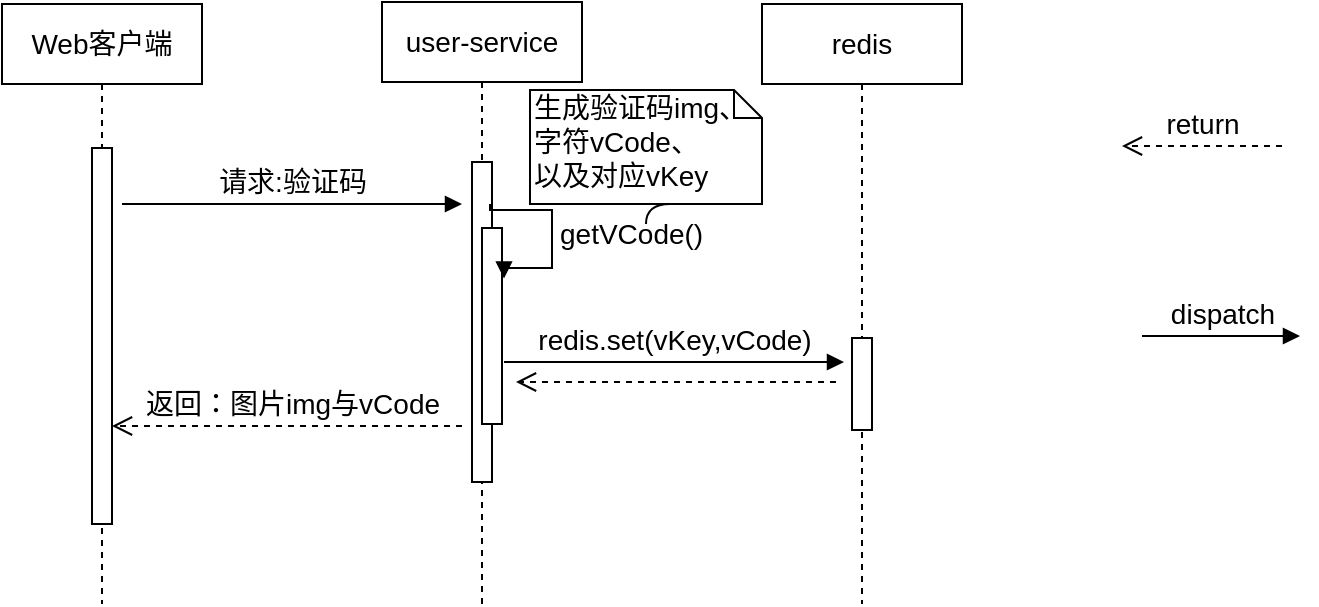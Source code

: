 <mxfile pages="4" version="11.2.1" type="github"><diagram id="elEFtqxzBWULNZOTuK2E" name="sequence-vcode"><mxGraphModel dx="1035" dy="596" grid="1" gridSize="10" guides="1" tooltips="1" connect="1" arrows="1" fold="1" page="1" pageScale="1" pageWidth="827" pageHeight="1169" math="0" shadow="0"><root><mxCell id="0"/><mxCell id="1" parent="0"/><mxCell id="yp24dcSz4H7kwmTNJFfL-2" value="user-service" style="shape=umlLifeline;perimeter=lifelinePerimeter;whiteSpace=wrap;html=1;container=1;collapsible=0;recursiveResize=0;outlineConnect=0;fontSize=14;" parent="1" vertex="1"><mxGeometry x="280" y="179" width="100" height="301" as="geometry"/></mxCell><mxCell id="yp24dcSz4H7kwmTNJFfL-5" value="" style="html=1;points=[];perimeter=orthogonalPerimeter;fontSize=14;" parent="yp24dcSz4H7kwmTNJFfL-2" vertex="1"><mxGeometry x="45" y="80" width="10" height="160" as="geometry"/></mxCell><mxCell id="yp24dcSz4H7kwmTNJFfL-4" value="redis" style="shape=umlLifeline;perimeter=lifelinePerimeter;whiteSpace=wrap;html=1;container=1;collapsible=0;recursiveResize=0;outlineConnect=0;fontSize=14;" parent="1" vertex="1"><mxGeometry x="470" y="180" width="100" height="300" as="geometry"/></mxCell><mxCell id="ubcdCo5go0dOhzixPrAK-6" value="" style="html=1;points=[];perimeter=orthogonalPerimeter;fontSize=14;" vertex="1" parent="yp24dcSz4H7kwmTNJFfL-4"><mxGeometry x="45" y="167" width="10" height="46" as="geometry"/></mxCell><mxCell id="yp24dcSz4H7kwmTNJFfL-6" value="请求:验证码" style="html=1;verticalAlign=bottom;endArrow=block;fontSize=14;" parent="1" edge="1"><mxGeometry width="80" relative="1" as="geometry"><mxPoint x="150" y="280" as="sourcePoint"/><mxPoint x="320" y="280" as="targetPoint"/></mxGeometry></mxCell><mxCell id="yp24dcSz4H7kwmTNJFfL-7" value="dispatch" style="html=1;verticalAlign=bottom;endArrow=block;fontSize=14;" parent="1" edge="1"><mxGeometry width="80" relative="1" as="geometry"><mxPoint x="660" y="346" as="sourcePoint"/><mxPoint x="739" y="346" as="targetPoint"/></mxGeometry></mxCell><mxCell id="yp24dcSz4H7kwmTNJFfL-8" value="return" style="html=1;verticalAlign=bottom;endArrow=open;dashed=1;endSize=8;fontSize=14;" parent="1" edge="1"><mxGeometry relative="1" as="geometry"><mxPoint x="730" y="251" as="sourcePoint"/><mxPoint x="650" y="251" as="targetPoint"/></mxGeometry></mxCell><mxCell id="yp24dcSz4H7kwmTNJFfL-12" value="" style="html=1;points=[];perimeter=orthogonalPerimeter;fontSize=14;" parent="1" vertex="1"><mxGeometry x="330" y="292" width="10" height="98" as="geometry"/></mxCell><mxCell id="yp24dcSz4H7kwmTNJFfL-13" value="getVCode()" style="edgeStyle=orthogonalEdgeStyle;html=1;align=left;spacingLeft=2;endArrow=block;rounded=0;fontSize=14;entryX=1.1;entryY=0.258;entryDx=0;entryDy=0;entryPerimeter=0;" parent="1" target="yp24dcSz4H7kwmTNJFfL-12" edge="1"><mxGeometry relative="1" as="geometry"><mxPoint x="334" y="280" as="sourcePoint"/><Array as="points"><mxPoint x="365" y="283"/><mxPoint x="365" y="312"/></Array><mxPoint x="360" y="322" as="targetPoint"/></mxGeometry></mxCell><mxCell id="yp24dcSz4H7kwmTNJFfL-16" style="edgeStyle=orthogonalEdgeStyle;rounded=0;orthogonalLoop=1;jettySize=auto;html=1;exitX=0.5;exitY=1;exitDx=0;exitDy=0;exitPerimeter=0;fontSize=14;curved=1;endArrow=none;endFill=0;" parent="1" edge="1"><mxGeometry relative="1" as="geometry"><mxPoint x="412" y="290" as="targetPoint"/><mxPoint x="424" y="280" as="sourcePoint"/></mxGeometry></mxCell><mxCell id="yp24dcSz4H7kwmTNJFfL-15" value="&lt;span style=&quot;white-space: nowrap; font-size: 14px;&quot;&gt;生成验证码img、&lt;/span&gt;&lt;br style=&quot;white-space: nowrap; font-size: 14px;&quot;&gt;&lt;span style=&quot;white-space: nowrap; font-size: 14px;&quot;&gt;字符vCode、&lt;/span&gt;&lt;br style=&quot;white-space: nowrap; font-size: 14px;&quot;&gt;&lt;span style=&quot;white-space: nowrap; font-size: 14px;&quot;&gt;以及对应vKey&lt;/span&gt;" style="shape=note;whiteSpace=wrap;html=1;size=14;verticalAlign=top;align=left;spacingTop=-6;fontSize=14;" parent="1" vertex="1"><mxGeometry x="354" y="223" width="116" height="57" as="geometry"/></mxCell><mxCell id="yp24dcSz4H7kwmTNJFfL-19" value="redis.set(vKey,vCode)" style="html=1;verticalAlign=bottom;endArrow=block;fontSize=14;" parent="1" edge="1"><mxGeometry width="80" relative="1" as="geometry"><mxPoint x="341" y="359" as="sourcePoint"/><mxPoint x="511" y="359" as="targetPoint"/></mxGeometry></mxCell><mxCell id="yp24dcSz4H7kwmTNJFfL-9" value="返回：图片img与vCode" style="html=1;verticalAlign=bottom;endArrow=open;dashed=1;endSize=8;fontSize=14;" parent="1" edge="1"><mxGeometry x="-0.027" relative="1" as="geometry"><mxPoint x="320" y="391" as="sourcePoint"/><mxPoint x="145" y="391" as="targetPoint"/><mxPoint as="offset"/></mxGeometry></mxCell><mxCell id="ubcdCo5go0dOhzixPrAK-1" value="Web客户端" style="shape=umlLifeline;perimeter=lifelinePerimeter;whiteSpace=wrap;html=1;container=1;collapsible=0;recursiveResize=0;outlineConnect=0;fontSize=14;" vertex="1" parent="1"><mxGeometry x="90" y="180" width="100" height="300" as="geometry"/></mxCell><mxCell id="ubcdCo5go0dOhzixPrAK-2" value="" style="html=1;points=[];perimeter=orthogonalPerimeter;strokeWidth=1;fontSize=14;strokeColor=#000000;" vertex="1" parent="ubcdCo5go0dOhzixPrAK-1"><mxGeometry x="45" y="72" width="10" height="188" as="geometry"/></mxCell><mxCell id="ubcdCo5go0dOhzixPrAK-9" value="" style="html=1;verticalAlign=bottom;endArrow=open;dashed=1;endSize=8;fontSize=14;" edge="1" parent="1"><mxGeometry relative="1" as="geometry"><mxPoint x="507" y="369" as="sourcePoint"/><mxPoint x="347" y="369" as="targetPoint"/></mxGeometry></mxCell></root></mxGraphModel></diagram><diagram id="7-SxDFsHU2gspFErn_Wz" name="sequence-login"><mxGraphModel dx="1035" dy="596" grid="1" gridSize="10" guides="1" tooltips="1" connect="1" arrows="1" fold="1" page="1" pageScale="1" pageWidth="827" pageHeight="1169" math="0" shadow="0"><root><mxCell id="4VwdMPBWatrFualgmaLh-0"/><mxCell id="4VwdMPBWatrFualgmaLh-1" parent="4VwdMPBWatrFualgmaLh-0"/><mxCell id="4VwdMPBWatrFualgmaLh-2" value="user-service" style="shape=umlLifeline;perimeter=lifelinePerimeter;whiteSpace=wrap;html=1;container=1;collapsible=0;recursiveResize=0;outlineConnect=0;fontSize=14;" vertex="1" parent="4VwdMPBWatrFualgmaLh-1"><mxGeometry x="280" y="179" width="100" height="315" as="geometry"/></mxCell><mxCell id="4VwdMPBWatrFualgmaLh-4" value="" style="html=1;points=[];perimeter=orthogonalPerimeter;fontSize=14;" vertex="1" parent="4VwdMPBWatrFualgmaLh-2"><mxGeometry x="45" y="94" width="10" height="136" as="geometry"/></mxCell><mxCell id="4VwdMPBWatrFualgmaLh-5" value="" style="html=1;points=[];perimeter=orthogonalPerimeter;fontSize=14;" vertex="1" parent="4VwdMPBWatrFualgmaLh-2"><mxGeometry x="50" y="132" width="10" height="71" as="geometry"/></mxCell><mxCell id="4VwdMPBWatrFualgmaLh-6" value="login()" style="edgeStyle=orthogonalEdgeStyle;html=1;align=left;spacingLeft=2;endArrow=block;rounded=0;fontSize=14;exitX=0.9;exitY=0.148;exitDx=0;exitDy=0;exitPerimeter=0;" edge="1" parent="4VwdMPBWatrFualgmaLh-2" source="4VwdMPBWatrFualgmaLh-4"><mxGeometry relative="1" as="geometry"><mxPoint x="70" y="106" as="sourcePoint"/><Array as="points"><mxPoint x="57" y="113"/><mxPoint x="57" y="112"/><mxPoint x="90" y="112"/><mxPoint x="90" y="140"/></Array><mxPoint x="63" y="140" as="targetPoint"/></mxGeometry></mxCell><mxCell id="4VwdMPBWatrFualgmaLh-7" value="redis" style="shape=umlLifeline;perimeter=lifelinePerimeter;whiteSpace=wrap;html=1;container=1;collapsible=0;recursiveResize=0;outlineConnect=0;fontSize=14;" vertex="1" parent="4VwdMPBWatrFualgmaLh-1"><mxGeometry x="470" y="180" width="100" height="315" as="geometry"/></mxCell><mxCell id="4VwdMPBWatrFualgmaLh-8" value="" style="html=1;points=[];perimeter=orthogonalPerimeter;fontSize=14;" vertex="1" parent="4VwdMPBWatrFualgmaLh-7"><mxGeometry x="45" y="155" width="10" height="44" as="geometry"/></mxCell><mxCell id="4VwdMPBWatrFualgmaLh-17" value="用户名、密码、&lt;br style=&quot;font-size: 14px;&quot;&gt;输入的验证码、vKEY" style="html=1;verticalAlign=bottom;endArrow=block;fontSize=14;" edge="1" parent="4VwdMPBWatrFualgmaLh-1"><mxGeometry width="80" relative="1" as="geometry"><mxPoint x="142.5" y="282" as="sourcePoint"/><mxPoint x="322.5" y="282" as="targetPoint"/></mxGeometry></mxCell><mxCell id="4VwdMPBWatrFualgmaLh-18" value="redis.get(vKey)" style="html=1;verticalAlign=bottom;endArrow=block;fontSize=14;" edge="1" parent="4VwdMPBWatrFualgmaLh-1"><mxGeometry width="80" relative="1" as="geometry"><mxPoint x="341" y="354" as="sourcePoint"/><mxPoint x="510" y="354" as="targetPoint"/></mxGeometry></mxCell><mxCell id="4VwdMPBWatrFualgmaLh-19" value="realCode" style="html=1;verticalAlign=bottom;endArrow=open;dashed=1;endSize=8;fontSize=14;" edge="1" parent="4VwdMPBWatrFualgmaLh-1"><mxGeometry x="-0.027" relative="1" as="geometry"><mxPoint x="508" y="373" as="sourcePoint"/><mxPoint x="343" y="373" as="targetPoint"/><mxPoint as="offset"/></mxGeometry></mxCell><mxCell id="4VwdMPBWatrFualgmaLh-20" style="edgeStyle=orthogonalEdgeStyle;curved=1;rounded=0;orthogonalLoop=1;jettySize=auto;html=1;exitX=0;exitY=1;exitDx=0;exitDy=0;exitPerimeter=0;endArrow=none;endFill=0;fontSize=14;" edge="1" parent="4VwdMPBWatrFualgmaLh-1" source="4VwdMPBWatrFualgmaLh-21"><mxGeometry relative="1" as="geometry"><mxPoint x="392" y="293" as="targetPoint"/></mxGeometry></mxCell><mxCell id="4VwdMPBWatrFualgmaLh-21" value="&lt;span style=&quot;white-space: nowrap; font-size: 14px;&quot;&gt;获取real&lt;/span&gt;&lt;span style=&quot;white-space: nowrap; font-size: 14px;&quot;&gt;Code；&lt;br style=&quot;font-size: 14px;&quot;&gt;&lt;/span&gt;对比验证码；&lt;br style=&quot;font-size: 14px;&quot;&gt;密码校验；" style="shape=note;whiteSpace=wrap;html=1;size=14;verticalAlign=top;align=left;spacingTop=-6;fontSize=14;" vertex="1" parent="4VwdMPBWatrFualgmaLh-1"><mxGeometry x="372" y="223" width="116" height="55" as="geometry"/></mxCell><mxCell id="4VwdMPBWatrFualgmaLh-22" value="登录结果" style="html=1;verticalAlign=bottom;endArrow=open;dashed=1;endSize=8;fontSize=14;" edge="1" parent="4VwdMPBWatrFualgmaLh-1"><mxGeometry x="-0.027" relative="1" as="geometry"><mxPoint x="315.5" y="401" as="sourcePoint"/><mxPoint x="150.5" y="401" as="targetPoint"/><mxPoint as="offset"/></mxGeometry></mxCell><mxCell id="4VwdMPBWatrFualgmaLh-23" value="Web客户端" style="shape=umlLifeline;perimeter=lifelinePerimeter;whiteSpace=wrap;html=1;container=1;collapsible=0;recursiveResize=0;outlineConnect=0;fontSize=14;" vertex="1" parent="4VwdMPBWatrFualgmaLh-1"><mxGeometry x="90" y="180" width="100" height="315" as="geometry"/></mxCell><mxCell id="4VwdMPBWatrFualgmaLh-25" value="" style="html=1;points=[];perimeter=orthogonalPerimeter;strokeWidth=1;fontSize=14;strokeColor=#000000;" vertex="1" parent="4VwdMPBWatrFualgmaLh-23"><mxGeometry x="45" y="86" width="10" height="174" as="geometry"/></mxCell></root></mxGraphModel></diagram><diagram id="NW3ihXRIg-ygoH3dk0fq" name="sequence-getOrganization"><mxGraphModel dx="1035" dy="596" grid="1" gridSize="10" guides="1" tooltips="1" connect="1" arrows="1" fold="1" page="1" pageScale="1" pageWidth="827" pageHeight="1169" math="0" shadow="0"><root><mxCell id="AkXWUGPtutkvTp26MLwL-0"/><mxCell id="AkXWUGPtutkvTp26MLwL-1" parent="AkXWUGPtutkvTp26MLwL-0"/><mxCell id="zHsVCjeWQEDQtnM7r794-0" value="&lt;font style=&quot;font-size: 20px&quot;&gt;functions:&lt;br&gt;getDepartment&lt;br&gt;numberHasConflict&lt;br&gt;&lt;/font&gt;" style="text;html=1;resizable=0;points=[];autosize=1;align=left;verticalAlign=top;spacingTop=-4;fontSize=14;" parent="AkXWUGPtutkvTp26MLwL-1" vertex="1"><mxGeometry x="600" y="30" width="190" height="60" as="geometry"/></mxCell><mxCell id="nobA8srLMR1p_c0d4kQi-0" value="" style="shape=umlLifeline;participant=umlActor;perimeter=lifelinePerimeter;whiteSpace=wrap;html=1;container=1;collapsible=0;recursiveResize=0;verticalAlign=top;spacingTop=36;labelBackgroundColor=#ffffff;outlineConnect=0;fontSize=14;" parent="AkXWUGPtutkvTp26MLwL-1" vertex="1"><mxGeometry x="120" y="180" width="20" height="330" as="geometry"/></mxCell><mxCell id="nobA8srLMR1p_c0d4kQi-1" value="" style="html=1;points=[];perimeter=orthogonalPerimeter;fontSize=14;" parent="nobA8srLMR1p_c0d4kQi-0" vertex="1"><mxGeometry x="5" y="70" width="10" height="240" as="geometry"/></mxCell><mxCell id="nobA8srLMR1p_c0d4kQi-2" value="org-service" style="shape=umlLifeline;perimeter=lifelinePerimeter;whiteSpace=wrap;html=1;container=1;collapsible=0;recursiveResize=0;outlineConnect=0;fontSize=14;" parent="AkXWUGPtutkvTp26MLwL-1" vertex="1"><mxGeometry x="280" y="180" width="100" height="340" as="geometry"/></mxCell><mxCell id="nobA8srLMR1p_c0d4kQi-3" value="" style="html=1;points=[];perimeter=orthogonalPerimeter;fontSize=14;" parent="nobA8srLMR1p_c0d4kQi-2" vertex="1"><mxGeometry x="45" y="80" width="10" height="220" as="geometry"/></mxCell><mxCell id="VV560FrdErNnF5oAc1z6-4" value="getChildrenOrganization()" style="edgeStyle=orthogonalEdgeStyle;html=1;align=left;spacingLeft=2;endArrow=block;rounded=0;entryX=1;entryY=0;fontSize=14;" parent="nobA8srLMR1p_c0d4kQi-2" target="VV560FrdErNnF5oAc1z6-3" edge="1"><mxGeometry relative="1" as="geometry"><mxPoint x="55" y="220.5" as="sourcePoint"/><Array as="points"><mxPoint x="80" y="220.5"/></Array></mxGeometry></mxCell><mxCell id="VV560FrdErNnF5oAc1z6-3" value="" style="html=1;points=[];perimeter=orthogonalPerimeter;fontSize=14;" parent="nobA8srLMR1p_c0d4kQi-2" vertex="1"><mxGeometry x="50" y="240.5" width="10" height="40" as="geometry"/></mxCell><mxCell id="nobA8srLMR1p_c0d4kQi-7" value="permission-servie" style="shape=umlLifeline;perimeter=lifelinePerimeter;whiteSpace=wrap;html=1;container=1;collapsible=0;recursiveResize=0;outlineConnect=0;fontSize=14;" parent="AkXWUGPtutkvTp26MLwL-1" vertex="1"><mxGeometry x="480" y="178" width="100" height="332" as="geometry"/></mxCell><mxCell id="nobA8srLMR1p_c0d4kQi-23" value="" style="html=1;points=[];perimeter=orthogonalPerimeter;fontSize=14;" parent="nobA8srLMR1p_c0d4kQi-7" vertex="1"><mxGeometry x="45" y="80" width="10" height="120" as="geometry"/></mxCell><mxCell id="nobA8srLMR1p_c0d4kQi-9" value="请求组织架构数据:&lt;br&gt;携带Token,&lt;br&gt;节点类型type，&lt;br&gt;节点编号id" style="html=1;verticalAlign=bottom;endArrow=block;fontSize=14;" parent="AkXWUGPtutkvTp26MLwL-1" edge="1"><mxGeometry x="-0.059" y="-30" width="80" relative="1" as="geometry"><mxPoint x="150" y="280" as="sourcePoint"/><mxPoint x="320" y="280" as="targetPoint"/><mxPoint as="offset"/></mxGeometry></mxCell><mxCell id="nobA8srLMR1p_c0d4kQi-13" value="&lt;span style=&quot;white-space: nowrap&quot;&gt;生成验证码img、&lt;/span&gt;&lt;br style=&quot;white-space: nowrap&quot;&gt;&lt;span style=&quot;white-space: nowrap&quot;&gt;字符vCode、&lt;/span&gt;&lt;br style=&quot;white-space: nowrap&quot;&gt;&lt;span style=&quot;white-space: nowrap&quot;&gt;以及对应vKey&lt;/span&gt;" style="shape=note;whiteSpace=wrap;html=1;size=14;verticalAlign=top;align=left;spacingTop=-6;fontSize=14;" parent="AkXWUGPtutkvTp26MLwL-1" vertex="1"><mxGeometry x="630" y="180" width="116" height="57" as="geometry"/></mxCell><mxCell id="nobA8srLMR1p_c0d4kQi-8" value="" style="html=1;points=[];perimeter=orthogonalPerimeter;fontSize=14;" parent="AkXWUGPtutkvTp26MLwL-1" vertex="1"><mxGeometry x="720" y="310" width="10" height="40" as="geometry"/></mxCell><mxCell id="nobA8srLMR1p_c0d4kQi-22" value="请求：用户可访问的&lt;br&gt;数据范围allowList" style="html=1;verticalAlign=bottom;endArrow=block;fontSize=14;" parent="AkXWUGPtutkvTp26MLwL-1" edge="1"><mxGeometry x="-0.059" y="-20" width="80" relative="1" as="geometry"><mxPoint x="344" y="291" as="sourcePoint"/><mxPoint x="524" y="291" as="targetPoint"/><mxPoint as="offset"/></mxGeometry></mxCell><mxCell id="VV560FrdErNnF5oAc1z6-0" value="返回：allowList" style="html=1;verticalAlign=bottom;endArrow=open;dashed=1;endSize=8;fontSize=14;" parent="AkXWUGPtutkvTp26MLwL-1" edge="1"><mxGeometry relative="1" as="geometry"><mxPoint x="510" y="360" as="sourcePoint"/><mxPoint x="340" y="360" as="targetPoint"/></mxGeometry></mxCell><mxCell id="VV560FrdErNnF5oAc1z6-5" style="edgeStyle=orthogonalEdgeStyle;curved=1;rounded=0;orthogonalLoop=1;jettySize=auto;html=1;exitX=0;exitY=0;exitDx=51;exitDy=0;exitPerimeter=0;endArrow=none;endFill=0;fontSize=14;" parent="AkXWUGPtutkvTp26MLwL-1" source="VV560FrdErNnF5oAc1z6-2" edge="1"><mxGeometry relative="1" as="geometry"><mxPoint x="400" y="410" as="targetPoint"/></mxGeometry></mxCell><mxCell id="VV560FrdErNnF5oAc1z6-2" value="根据type,id并结合allowList对组织架构数据进行筛选" style="shape=note;whiteSpace=wrap;html=1;size=14;verticalAlign=top;align=left;spacingTop=-6;fontSize=14;" parent="AkXWUGPtutkvTp26MLwL-1" vertex="1"><mxGeometry x="380" y="433" width="131" height="55" as="geometry"/></mxCell><mxCell id="VV560FrdErNnF5oAc1z6-6" value="organization" style="html=1;verticalAlign=bottom;endArrow=open;dashed=1;endSize=8;fontSize=14;" parent="AkXWUGPtutkvTp26MLwL-1" edge="1"><mxGeometry relative="1" as="geometry"><mxPoint x="320" y="465" as="sourcePoint"/><mxPoint x="140" y="465" as="targetPoint"/></mxGeometry></mxCell></root></mxGraphModel></diagram><diagram id="8d1__4HhtZ2pvARc7aPk" name="sequence-addGroup"><mxGraphModel dx="1035" dy="596" grid="1" gridSize="10" guides="1" tooltips="1" connect="1" arrows="1" fold="1" page="1" pageScale="1" pageWidth="827" pageHeight="1169" math="0" shadow="0"><root><mxCell id="kGjgGgHasTEoODG0Vg5L-0"/><mxCell id="kGjgGgHasTEoODG0Vg5L-1" parent="kGjgGgHasTEoODG0Vg5L-0"/><mxCell id="pDccrCl7a2UZd19HEMu4-0" value="&lt;font style=&quot;font-size: 20px&quot;&gt;functions:&lt;br&gt;添加用户组&lt;/font&gt;" style="text;html=1;resizable=0;points=[];autosize=1;align=left;verticalAlign=top;spacingTop=-4;fontSize=14;" parent="kGjgGgHasTEoODG0Vg5L-1" vertex="1"><mxGeometry x="680" y="218" width="120" height="40" as="geometry"/></mxCell><mxCell id="O-LGhzFDuyB9TSs6g_TU-0" value="" style="shape=umlLifeline;participant=umlActor;perimeter=lifelinePerimeter;whiteSpace=wrap;html=1;container=1;collapsible=0;recursiveResize=0;verticalAlign=top;spacingTop=36;labelBackgroundColor=#ffffff;outlineConnect=0;fontSize=14;" parent="kGjgGgHasTEoODG0Vg5L-1" vertex="1"><mxGeometry x="120" y="180" width="20" height="330" as="geometry"/></mxCell><mxCell id="O-LGhzFDuyB9TSs6g_TU-1" value="" style="html=1;points=[];perimeter=orthogonalPerimeter;fontSize=14;" parent="O-LGhzFDuyB9TSs6g_TU-0" vertex="1"><mxGeometry x="5" y="70" width="10" height="230" as="geometry"/></mxCell><mxCell id="O-LGhzFDuyB9TSs6g_TU-2" value="permission-service" style="shape=umlLifeline;perimeter=lifelinePerimeter;whiteSpace=wrap;html=1;container=1;collapsible=0;recursiveResize=0;outlineConnect=0;fontSize=14;" parent="kGjgGgHasTEoODG0Vg5L-1" vertex="1"><mxGeometry x="280" y="180" width="100" height="340" as="geometry"/></mxCell><mxCell id="O-LGhzFDuyB9TSs6g_TU-3" value="" style="html=1;points=[];perimeter=orthogonalPerimeter;fontSize=14;" parent="O-LGhzFDuyB9TSs6g_TU-2" vertex="1"><mxGeometry x="45" y="70" width="10" height="230" as="geometry"/></mxCell><mxCell id="O-LGhzFDuyB9TSs6g_TU-4" value="getChildrenOrganization()" style="edgeStyle=orthogonalEdgeStyle;html=1;align=left;spacingLeft=2;endArrow=block;rounded=0;entryX=1;entryY=0;fontSize=14;" parent="O-LGhzFDuyB9TSs6g_TU-2" target="O-LGhzFDuyB9TSs6g_TU-5" edge="1"><mxGeometry relative="1" as="geometry"><mxPoint x="55" y="208.5" as="sourcePoint"/><Array as="points"><mxPoint x="80" y="208.5"/></Array></mxGeometry></mxCell><mxCell id="O-LGhzFDuyB9TSs6g_TU-5" value="" style="html=1;points=[];perimeter=orthogonalPerimeter;fontSize=14;" parent="O-LGhzFDuyB9TSs6g_TU-2" vertex="1"><mxGeometry x="50" y="228.5" width="10" height="40" as="geometry"/></mxCell><mxCell id="O-LGhzFDuyB9TSs6g_TU-6" value="" style="shape=umlLifeline;perimeter=lifelinePerimeter;whiteSpace=wrap;html=1;container=1;collapsible=0;recursiveResize=0;outlineConnect=0;fontSize=14;" parent="kGjgGgHasTEoODG0Vg5L-1" vertex="1"><mxGeometry x="480" y="178" width="100" height="332" as="geometry"/></mxCell><mxCell id="O-LGhzFDuyB9TSs6g_TU-7" value="" style="html=1;points=[];perimeter=orthogonalPerimeter;fontSize=14;" parent="O-LGhzFDuyB9TSs6g_TU-6" vertex="1"><mxGeometry x="45" y="80" width="10" height="120" as="geometry"/></mxCell><mxCell id="O-LGhzFDuyB9TSs6g_TU-8" value="" style="html=1;verticalAlign=bottom;endArrow=block;fontSize=14;" parent="kGjgGgHasTEoODG0Vg5L-1" edge="1"><mxGeometry x="-0.059" y="-30" width="80" relative="1" as="geometry"><mxPoint x="150" y="280" as="sourcePoint"/><mxPoint x="320" y="280" as="targetPoint"/><mxPoint as="offset"/></mxGeometry></mxCell><mxCell id="O-LGhzFDuyB9TSs6g_TU-9" value="获取用户可访问的&lt;br&gt;数据范围allowList" style="html=1;verticalAlign=bottom;endArrow=block;fontSize=14;" parent="kGjgGgHasTEoODG0Vg5L-1" edge="1"><mxGeometry x="-0.059" y="-20" width="80" relative="1" as="geometry"><mxPoint x="344" y="291" as="sourcePoint"/><mxPoint x="524" y="291" as="targetPoint"/><mxPoint as="offset"/></mxGeometry></mxCell><mxCell id="O-LGhzFDuyB9TSs6g_TU-10" value="allowList" style="html=1;verticalAlign=bottom;endArrow=open;dashed=1;endSize=8;fontSize=14;" parent="kGjgGgHasTEoODG0Vg5L-1" edge="1"><mxGeometry relative="1" as="geometry"><mxPoint x="510" y="360" as="sourcePoint"/><mxPoint x="350" y="360" as="targetPoint"/></mxGeometry></mxCell><mxCell id="O-LGhzFDuyB9TSs6g_TU-11" style="edgeStyle=orthogonalEdgeStyle;curved=1;rounded=0;orthogonalLoop=1;jettySize=auto;html=1;exitX=0;exitY=0;exitDx=51;exitDy=0;exitPerimeter=0;endArrow=none;endFill=0;fontSize=14;" parent="kGjgGgHasTEoODG0Vg5L-1" source="O-LGhzFDuyB9TSs6g_TU-12" edge="1"><mxGeometry relative="1" as="geometry"><mxPoint x="400" y="410" as="targetPoint"/></mxGeometry></mxCell><mxCell id="O-LGhzFDuyB9TSs6g_TU-12" value="根据type,id并结合allowList对组织架构数据进行筛选" style="shape=note;whiteSpace=wrap;html=1;size=14;verticalAlign=top;align=left;spacingTop=-6;fontSize=14;" parent="kGjgGgHasTEoODG0Vg5L-1" vertex="1"><mxGeometry x="380" y="421" width="131" height="55" as="geometry"/></mxCell><mxCell id="O-LGhzFDuyB9TSs6g_TU-13" value="organization" style="html=1;verticalAlign=bottom;endArrow=open;dashed=1;endSize=8;fontSize=14;" parent="kGjgGgHasTEoODG0Vg5L-1" edge="1"><mxGeometry relative="1" as="geometry"><mxPoint x="320" y="460" as="sourcePoint"/><mxPoint x="140" y="460" as="targetPoint"/></mxGeometry></mxCell></root></mxGraphModel></diagram></mxfile>